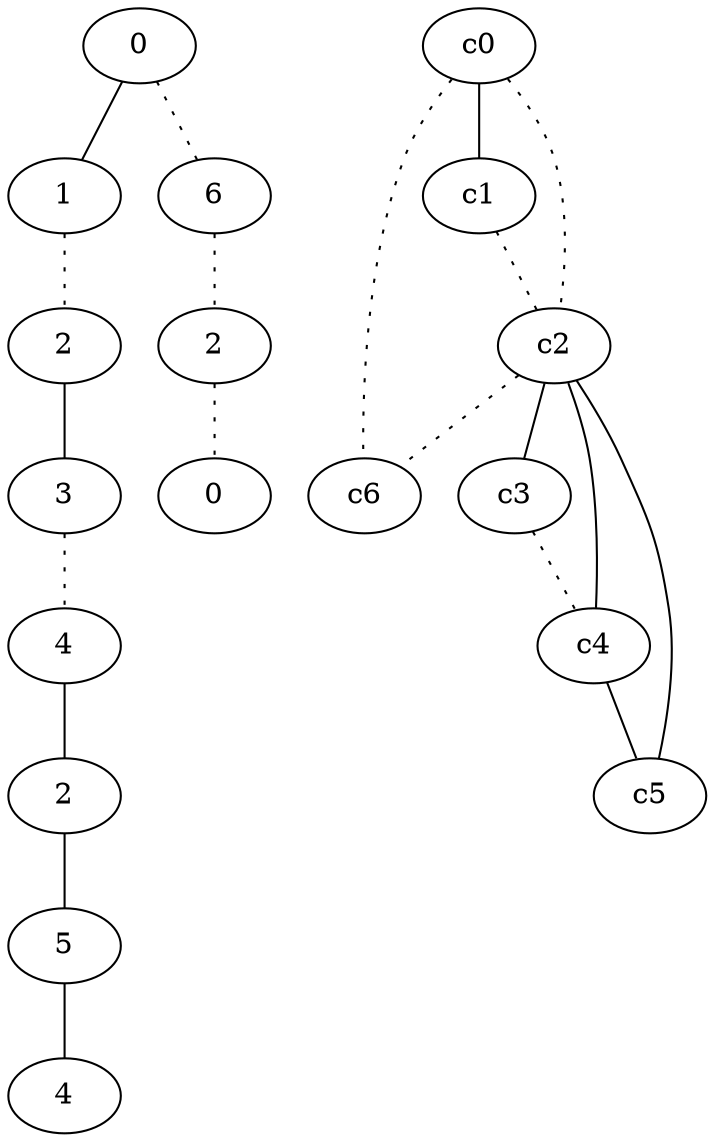 graph {
a0[label=0];
a1[label=1];
a2[label=2];
a3[label=3];
a4[label=4];
a5[label=2];
a6[label=5];
a7[label=4];
a8[label=6];
a9[label=2];
a10[label=0];
a0 -- a1;
a0 -- a8 [style=dotted];
a1 -- a2 [style=dotted];
a2 -- a3;
a3 -- a4 [style=dotted];
a4 -- a5;
a5 -- a6;
a6 -- a7;
a8 -- a9 [style=dotted];
a9 -- a10 [style=dotted];
c0 -- c1;
c0 -- c2 [style=dotted];
c0 -- c6 [style=dotted];
c1 -- c2 [style=dotted];
c2 -- c3;
c2 -- c4;
c2 -- c5;
c2 -- c6 [style=dotted];
c3 -- c4 [style=dotted];
c4 -- c5;
}
